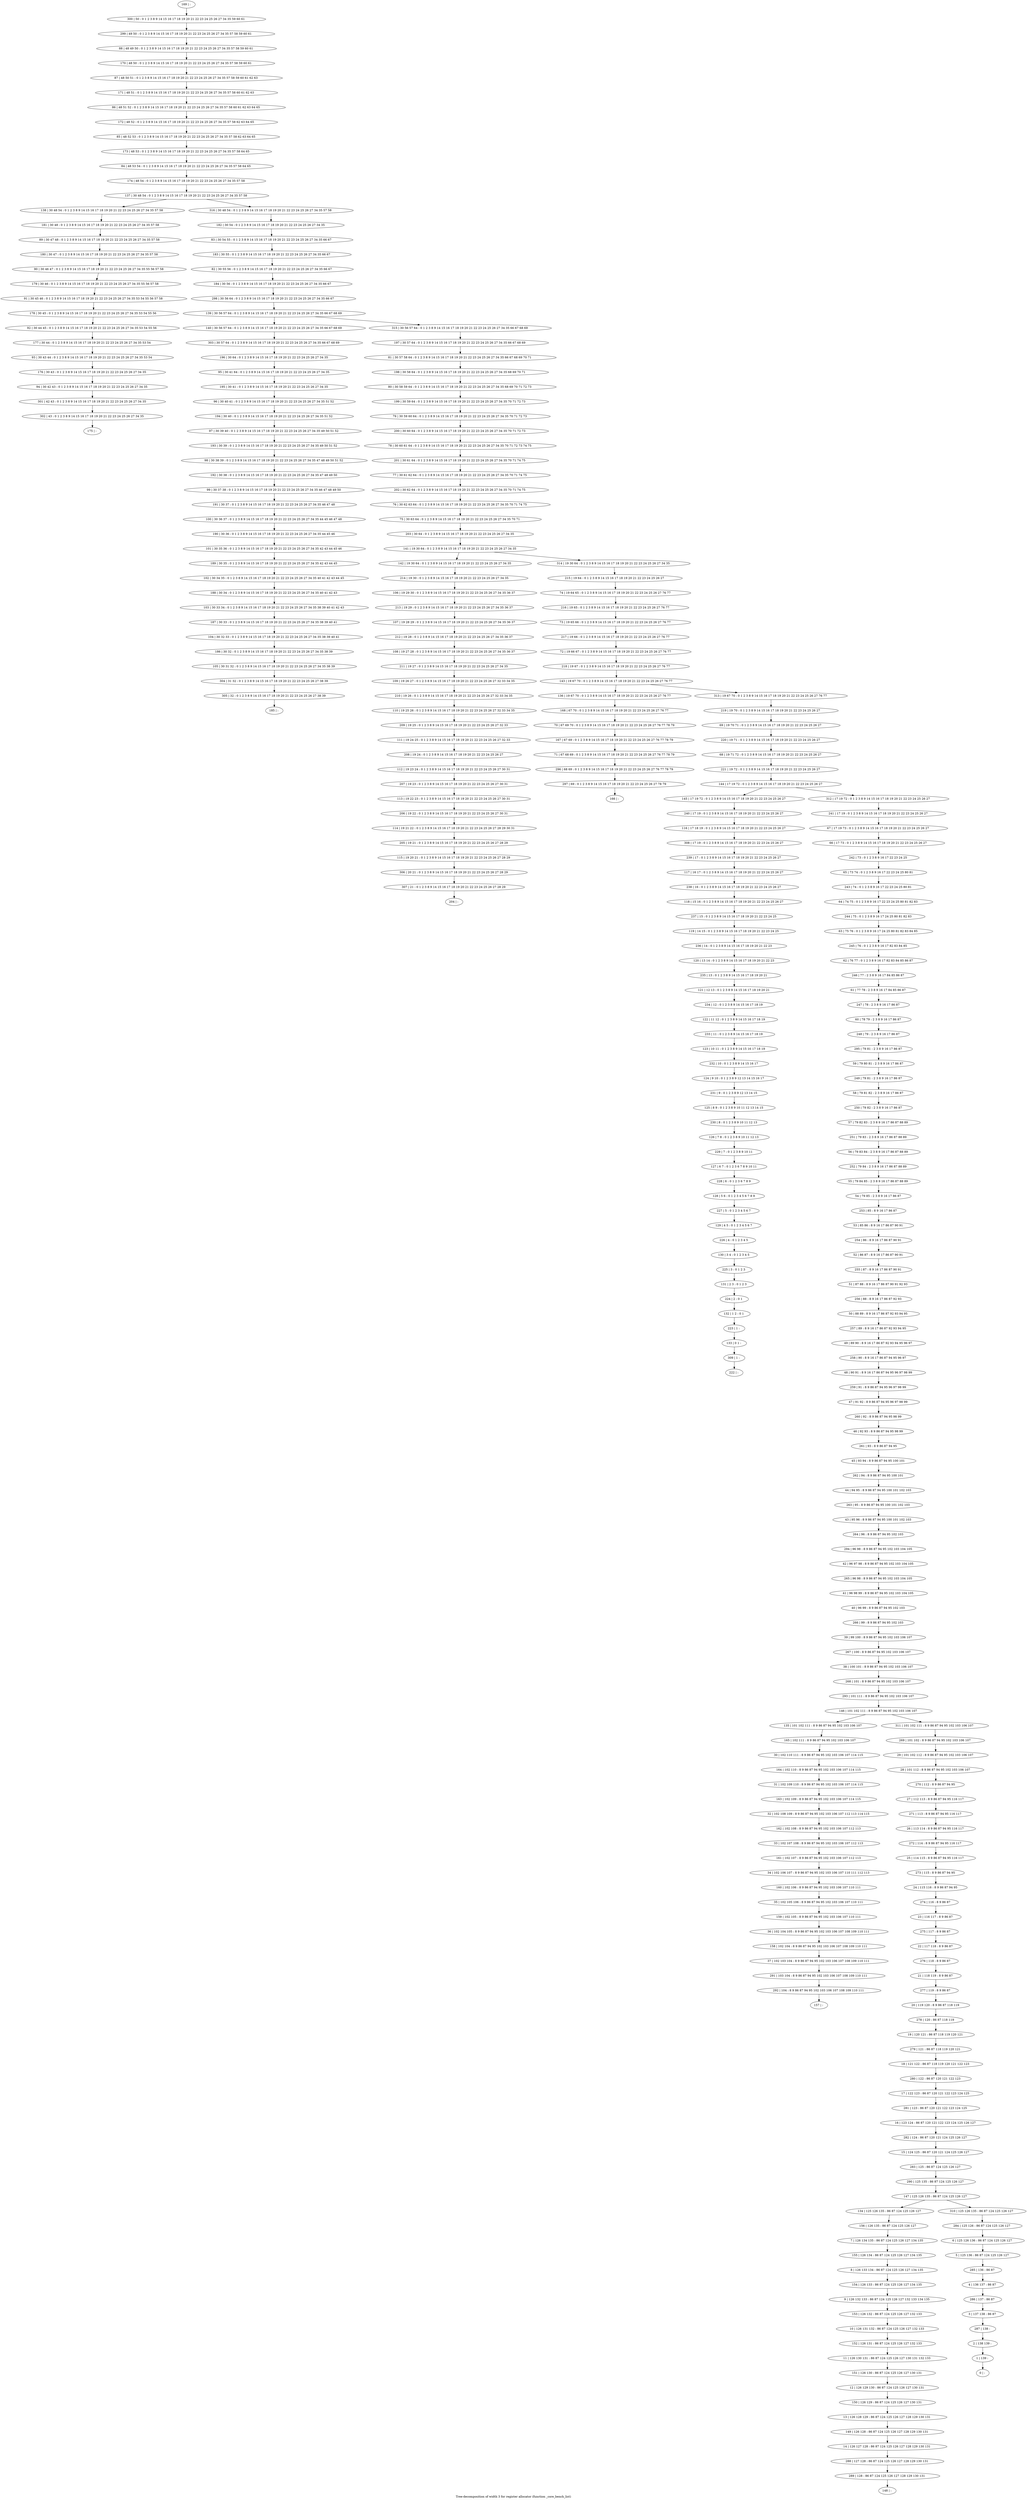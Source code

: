 digraph G {
graph [label="Tree-decomposition of width 3 for register allocator (function _core_bench_list)"]
0[label="0 | : "];
1[label="1 | 139 : "];
2[label="2 | 138 139 : "];
3[label="3 | 137 138 : 86 87 "];
4[label="4 | 136 137 : 86 87 "];
5[label="5 | 125 136 : 86 87 124 125 126 127 "];
6[label="6 | 125 126 136 : 86 87 124 125 126 127 "];
7[label="7 | 126 134 135 : 86 87 124 125 126 127 134 135 "];
8[label="8 | 126 133 134 : 86 87 124 125 126 127 134 135 "];
9[label="9 | 126 132 133 : 86 87 124 125 126 127 132 133 134 135 "];
10[label="10 | 126 131 132 : 86 87 124 125 126 127 132 133 "];
11[label="11 | 126 130 131 : 86 87 124 125 126 127 130 131 132 133 "];
12[label="12 | 126 129 130 : 86 87 124 125 126 127 130 131 "];
13[label="13 | 126 128 129 : 86 87 124 125 126 127 128 129 130 131 "];
14[label="14 | 126 127 128 : 86 87 124 125 126 127 128 129 130 131 "];
15[label="15 | 124 125 : 86 87 120 121 124 125 126 127 "];
16[label="16 | 123 124 : 86 87 120 121 122 123 124 125 126 127 "];
17[label="17 | 122 123 : 86 87 120 121 122 123 124 125 "];
18[label="18 | 121 122 : 86 87 118 119 120 121 122 123 "];
19[label="19 | 120 121 : 86 87 118 119 120 121 "];
20[label="20 | 119 120 : 8 9 86 87 118 119 "];
21[label="21 | 118 119 : 8 9 86 87 "];
22[label="22 | 117 118 : 8 9 86 87 "];
23[label="23 | 116 117 : 8 9 86 87 "];
24[label="24 | 115 116 : 8 9 86 87 94 95 "];
25[label="25 | 114 115 : 8 9 86 87 94 95 116 117 "];
26[label="26 | 113 114 : 8 9 86 87 94 95 116 117 "];
27[label="27 | 112 113 : 8 9 86 87 94 95 116 117 "];
28[label="28 | 101 112 : 8 9 86 87 94 95 102 103 106 107 "];
29[label="29 | 101 102 112 : 8 9 86 87 94 95 102 103 106 107 "];
30[label="30 | 102 110 111 : 8 9 86 87 94 95 102 103 106 107 114 115 "];
31[label="31 | 102 109 110 : 8 9 86 87 94 95 102 103 106 107 114 115 "];
32[label="32 | 102 108 109 : 8 9 86 87 94 95 102 103 106 107 112 113 114 115 "];
33[label="33 | 102 107 108 : 8 9 86 87 94 95 102 103 106 107 112 113 "];
34[label="34 | 102 106 107 : 8 9 86 87 94 95 102 103 106 107 110 111 112 113 "];
35[label="35 | 102 105 106 : 8 9 86 87 94 95 102 103 106 107 110 111 "];
36[label="36 | 102 104 105 : 8 9 86 87 94 95 102 103 106 107 108 109 110 111 "];
37[label="37 | 102 103 104 : 8 9 86 87 94 95 102 103 106 107 108 109 110 111 "];
38[label="38 | 100 101 : 8 9 86 87 94 95 102 103 106 107 "];
39[label="39 | 99 100 : 8 9 86 87 94 95 102 103 106 107 "];
40[label="40 | 96 99 : 8 9 86 87 94 95 102 103 "];
41[label="41 | 96 98 99 : 8 9 86 87 94 95 102 103 104 105 "];
42[label="42 | 96 97 98 : 8 9 86 87 94 95 102 103 104 105 "];
43[label="43 | 95 96 : 8 9 86 87 94 95 100 101 102 103 "];
44[label="44 | 94 95 : 8 9 86 87 94 95 100 101 102 103 "];
45[label="45 | 93 94 : 8 9 86 87 94 95 100 101 "];
46[label="46 | 92 93 : 8 9 86 87 94 95 98 99 "];
47[label="47 | 91 92 : 8 9 86 87 94 95 96 97 98 99 "];
48[label="48 | 90 91 : 8 9 16 17 86 87 94 95 96 97 98 99 "];
49[label="49 | 89 90 : 8 9 16 17 86 87 92 93 94 95 96 97 "];
50[label="50 | 88 89 : 8 9 16 17 86 87 92 93 94 95 "];
51[label="51 | 87 88 : 8 9 16 17 86 87 90 91 92 93 "];
52[label="52 | 86 87 : 8 9 16 17 86 87 90 91 "];
53[label="53 | 85 86 : 8 9 16 17 86 87 90 91 "];
54[label="54 | 79 85 : 2 3 8 9 16 17 86 87 "];
55[label="55 | 79 84 85 : 2 3 8 9 16 17 86 87 88 89 "];
56[label="56 | 79 83 84 : 2 3 8 9 16 17 86 87 88 89 "];
57[label="57 | 79 82 83 : 2 3 8 9 16 17 86 87 88 89 "];
58[label="58 | 79 81 82 : 2 3 8 9 16 17 86 87 "];
59[label="59 | 79 80 81 : 2 3 8 9 16 17 86 87 "];
60[label="60 | 78 79 : 2 3 8 9 16 17 86 87 "];
61[label="61 | 77 78 : 2 3 8 9 16 17 84 85 86 87 "];
62[label="62 | 76 77 : 0 1 2 3 8 9 16 17 82 83 84 85 86 87 "];
63[label="63 | 75 76 : 0 1 2 3 8 9 16 17 24 25 80 81 82 83 84 85 "];
64[label="64 | 74 75 : 0 1 2 3 8 9 16 17 22 23 24 25 80 81 82 83 "];
65[label="65 | 73 74 : 0 1 2 3 8 9 16 17 22 23 24 25 80 81 "];
66[label="66 | 17 73 : 0 1 2 3 8 9 14 15 16 17 18 19 20 21 22 23 24 25 26 27 "];
67[label="67 | 17 19 73 : 0 1 2 3 8 9 14 15 16 17 18 19 20 21 22 23 24 25 26 27 "];
68[label="68 | 19 71 72 : 0 1 2 3 8 9 14 15 16 17 18 19 20 21 22 23 24 25 26 27 "];
69[label="69 | 19 70 71 : 0 1 2 3 8 9 14 15 16 17 18 19 20 21 22 23 24 25 26 27 "];
70[label="70 | 67 69 70 : 0 1 2 3 8 9 14 15 16 17 18 19 20 21 22 23 24 25 26 27 76 77 78 79 "];
71[label="71 | 67 68 69 : 0 1 2 3 8 9 14 15 16 17 18 19 20 21 22 23 24 25 26 27 76 77 78 79 "];
72[label="72 | 19 66 67 : 0 1 2 3 8 9 14 15 16 17 18 19 20 21 22 23 24 25 26 27 76 77 "];
73[label="73 | 19 65 66 : 0 1 2 3 8 9 14 15 16 17 18 19 20 21 22 23 24 25 26 27 76 77 "];
74[label="74 | 19 64 65 : 0 1 2 3 8 9 14 15 16 17 18 19 20 21 22 23 24 25 26 27 76 77 "];
75[label="75 | 30 63 64 : 0 1 2 3 8 9 14 15 16 17 18 19 20 21 22 23 24 25 26 27 34 35 70 71 "];
76[label="76 | 30 62 63 64 : 0 1 2 3 8 9 14 15 16 17 18 19 20 21 22 23 24 25 26 27 34 35 70 71 74 75 "];
77[label="77 | 30 61 62 64 : 0 1 2 3 8 9 14 15 16 17 18 19 20 21 22 23 24 25 26 27 34 35 70 71 74 75 "];
78[label="78 | 30 60 61 64 : 0 1 2 3 8 9 14 15 16 17 18 19 20 21 22 23 24 25 26 27 34 35 70 71 72 73 74 75 "];
79[label="79 | 30 59 60 64 : 0 1 2 3 8 9 14 15 16 17 18 19 20 21 22 23 24 25 26 27 34 35 70 71 72 73 "];
80[label="80 | 30 58 59 64 : 0 1 2 3 8 9 14 15 16 17 18 19 20 21 22 23 24 25 26 27 34 35 68 69 70 71 72 73 "];
81[label="81 | 30 57 58 64 : 0 1 2 3 8 9 14 15 16 17 18 19 20 21 22 23 24 25 26 27 34 35 66 67 68 69 70 71 "];
82[label="82 | 30 55 56 : 0 1 2 3 8 9 14 15 16 17 18 19 20 21 22 23 24 25 26 27 34 35 66 67 "];
83[label="83 | 30 54 55 : 0 1 2 3 8 9 14 15 16 17 18 19 20 21 22 23 24 25 26 27 34 35 66 67 "];
84[label="84 | 48 53 54 : 0 1 2 3 8 9 14 15 16 17 18 19 20 21 22 23 24 25 26 27 34 35 57 58 64 65 "];
85[label="85 | 48 52 53 : 0 1 2 3 8 9 14 15 16 17 18 19 20 21 22 23 24 25 26 27 34 35 57 58 62 63 64 65 "];
86[label="86 | 48 51 52 : 0 1 2 3 8 9 14 15 16 17 18 19 20 21 22 23 24 25 26 27 34 35 57 58 60 61 62 63 64 65 "];
87[label="87 | 48 50 51 : 0 1 2 3 8 9 14 15 16 17 18 19 20 21 22 23 24 25 26 27 34 35 57 58 59 60 61 62 63 "];
88[label="88 | 48 49 50 : 0 1 2 3 8 9 14 15 16 17 18 19 20 21 22 23 24 25 26 27 34 35 57 58 59 60 61 "];
89[label="89 | 30 47 48 : 0 1 2 3 8 9 14 15 16 17 18 19 20 21 22 23 24 25 26 27 34 35 57 58 "];
90[label="90 | 30 46 47 : 0 1 2 3 8 9 14 15 16 17 18 19 20 21 22 23 24 25 26 27 34 35 55 56 57 58 "];
91[label="91 | 30 45 46 : 0 1 2 3 8 9 14 15 16 17 18 19 20 21 22 23 24 25 26 27 34 35 53 54 55 56 57 58 "];
92[label="92 | 30 44 45 : 0 1 2 3 8 9 14 15 16 17 18 19 20 21 22 23 24 25 26 27 34 35 53 54 55 56 "];
93[label="93 | 30 43 44 : 0 1 2 3 8 9 14 15 16 17 18 19 20 21 22 23 24 25 26 27 34 35 53 54 "];
94[label="94 | 30 42 43 : 0 1 2 3 8 9 14 15 16 17 18 19 20 21 22 23 24 25 26 27 34 35 "];
95[label="95 | 30 41 64 : 0 1 2 3 8 9 14 15 16 17 18 19 20 21 22 23 24 25 26 27 34 35 "];
96[label="96 | 30 40 41 : 0 1 2 3 8 9 14 15 16 17 18 19 20 21 22 23 24 25 26 27 34 35 51 52 "];
97[label="97 | 30 39 40 : 0 1 2 3 8 9 14 15 16 17 18 19 20 21 22 23 24 25 26 27 34 35 49 50 51 52 "];
98[label="98 | 30 38 39 : 0 1 2 3 8 9 14 15 16 17 18 19 20 21 22 23 24 25 26 27 34 35 47 48 49 50 51 52 "];
99[label="99 | 30 37 38 : 0 1 2 3 8 9 14 15 16 17 18 19 20 21 22 23 24 25 26 27 34 35 46 47 48 49 50 "];
100[label="100 | 30 36 37 : 0 1 2 3 8 9 14 15 16 17 18 19 20 21 22 23 24 25 26 27 34 35 44 45 46 47 48 "];
101[label="101 | 30 35 36 : 0 1 2 3 8 9 14 15 16 17 18 19 20 21 22 23 24 25 26 27 34 35 42 43 44 45 46 "];
102[label="102 | 30 34 35 : 0 1 2 3 8 9 14 15 16 17 18 19 20 21 22 23 24 25 26 27 34 35 40 41 42 43 44 45 "];
103[label="103 | 30 33 34 : 0 1 2 3 8 9 14 15 16 17 18 19 20 21 22 23 24 25 26 27 34 35 38 39 40 41 42 43 "];
104[label="104 | 30 32 33 : 0 1 2 3 8 9 14 15 16 17 18 19 20 21 22 23 24 25 26 27 34 35 38 39 40 41 "];
105[label="105 | 30 31 32 : 0 1 2 3 8 9 14 15 16 17 18 19 20 21 22 23 24 25 26 27 34 35 38 39 "];
106[label="106 | 19 29 30 : 0 1 2 3 8 9 14 15 16 17 18 19 20 21 22 23 24 25 26 27 34 35 36 37 "];
107[label="107 | 19 28 29 : 0 1 2 3 8 9 14 15 16 17 18 19 20 21 22 23 24 25 26 27 34 35 36 37 "];
108[label="108 | 19 27 28 : 0 1 2 3 8 9 14 15 16 17 18 19 20 21 22 23 24 25 26 27 34 35 36 37 "];
109[label="109 | 19 26 27 : 0 1 2 3 8 9 14 15 16 17 18 19 20 21 22 23 24 25 26 27 32 33 34 35 "];
110[label="110 | 19 25 26 : 0 1 2 3 8 9 14 15 16 17 18 19 20 21 22 23 24 25 26 27 32 33 34 35 "];
111[label="111 | 19 24 25 : 0 1 2 3 8 9 14 15 16 17 18 19 20 21 22 23 24 25 26 27 32 33 "];
112[label="112 | 19 23 24 : 0 1 2 3 8 9 14 15 16 17 18 19 20 21 22 23 24 25 26 27 30 31 "];
113[label="113 | 19 22 23 : 0 1 2 3 8 9 14 15 16 17 18 19 20 21 22 23 24 25 26 27 30 31 "];
114[label="114 | 19 21 22 : 0 1 2 3 8 9 14 15 16 17 18 19 20 21 22 23 24 25 26 27 28 29 30 31 "];
115[label="115 | 19 20 21 : 0 1 2 3 8 9 14 15 16 17 18 19 20 21 22 23 24 25 26 27 28 29 "];
116[label="116 | 17 18 19 : 0 1 2 3 8 9 14 15 16 17 18 19 20 21 22 23 24 25 26 27 "];
117[label="117 | 16 17 : 0 1 2 3 8 9 14 15 16 17 18 19 20 21 22 23 24 25 26 27 "];
118[label="118 | 15 16 : 0 1 2 3 8 9 14 15 16 17 18 19 20 21 22 23 24 25 26 27 "];
119[label="119 | 14 15 : 0 1 2 3 8 9 14 15 16 17 18 19 20 21 22 23 24 25 "];
120[label="120 | 13 14 : 0 1 2 3 8 9 14 15 16 17 18 19 20 21 22 23 "];
121[label="121 | 12 13 : 0 1 2 3 8 9 14 15 16 17 18 19 20 21 "];
122[label="122 | 11 12 : 0 1 2 3 8 9 14 15 16 17 18 19 "];
123[label="123 | 10 11 : 0 1 2 3 8 9 14 15 16 17 18 19 "];
124[label="124 | 9 10 : 0 1 2 3 8 9 12 13 14 15 16 17 "];
125[label="125 | 8 9 : 0 1 2 3 8 9 10 11 12 13 14 15 "];
126[label="126 | 7 8 : 0 1 2 3 8 9 10 11 12 13 "];
127[label="127 | 6 7 : 0 1 2 3 6 7 8 9 10 11 "];
128[label="128 | 5 6 : 0 1 2 3 4 5 6 7 8 9 "];
129[label="129 | 4 5 : 0 1 2 3 4 5 6 7 "];
130[label="130 | 3 4 : 0 1 2 3 4 5 "];
131[label="131 | 2 3 : 0 1 2 3 "];
132[label="132 | 1 2 : 0 1 "];
133[label="133 | 0 1 : "];
134[label="134 | 125 126 135 : 86 87 124 125 126 127 "];
135[label="135 | 101 102 111 : 8 9 86 87 94 95 102 103 106 107 "];
136[label="136 | 19 67 70 : 0 1 2 3 8 9 14 15 16 17 18 19 20 21 22 23 24 25 26 27 76 77 "];
137[label="137 | 30 48 54 : 0 1 2 3 8 9 14 15 16 17 18 19 20 21 22 23 24 25 26 27 34 35 57 58 "];
138[label="138 | 30 48 54 : 0 1 2 3 8 9 14 15 16 17 18 19 20 21 22 23 24 25 26 27 34 35 57 58 "];
139[label="139 | 30 56 57 64 : 0 1 2 3 8 9 14 15 16 17 18 19 20 21 22 23 24 25 26 27 34 35 66 67 68 69 "];
140[label="140 | 30 56 57 64 : 0 1 2 3 8 9 14 15 16 17 18 19 20 21 22 23 24 25 26 27 34 35 66 67 68 69 "];
141[label="141 | 19 30 64 : 0 1 2 3 8 9 14 15 16 17 18 19 20 21 22 23 24 25 26 27 34 35 "];
142[label="142 | 19 30 64 : 0 1 2 3 8 9 14 15 16 17 18 19 20 21 22 23 24 25 26 27 34 35 "];
143[label="143 | 19 67 70 : 0 1 2 3 8 9 14 15 16 17 18 19 20 21 22 23 24 25 26 27 76 77 "];
144[label="144 | 17 19 72 : 0 1 2 3 8 9 14 15 16 17 18 19 20 21 22 23 24 25 26 27 "];
145[label="145 | 17 19 72 : 0 1 2 3 8 9 14 15 16 17 18 19 20 21 22 23 24 25 26 27 "];
146[label="146 | 101 102 111 : 8 9 86 87 94 95 102 103 106 107 "];
147[label="147 | 125 126 135 : 86 87 124 125 126 127 "];
148[label="148 | : "];
149[label="149 | 126 128 : 86 87 124 125 126 127 128 129 130 131 "];
150[label="150 | 126 129 : 86 87 124 125 126 127 130 131 "];
151[label="151 | 126 130 : 86 87 124 125 126 127 130 131 "];
152[label="152 | 126 131 : 86 87 124 125 126 127 132 133 "];
153[label="153 | 126 132 : 86 87 124 125 126 127 132 133 "];
154[label="154 | 126 133 : 86 87 124 125 126 127 134 135 "];
155[label="155 | 126 134 : 86 87 124 125 126 127 134 135 "];
156[label="156 | 126 135 : 86 87 124 125 126 127 "];
157[label="157 | : "];
158[label="158 | 102 104 : 8 9 86 87 94 95 102 103 106 107 108 109 110 111 "];
159[label="159 | 102 105 : 8 9 86 87 94 95 102 103 106 107 110 111 "];
160[label="160 | 102 106 : 8 9 86 87 94 95 102 103 106 107 110 111 "];
161[label="161 | 102 107 : 8 9 86 87 94 95 102 103 106 107 112 113 "];
162[label="162 | 102 108 : 8 9 86 87 94 95 102 103 106 107 112 113 "];
163[label="163 | 102 109 : 8 9 86 87 94 95 102 103 106 107 114 115 "];
164[label="164 | 102 110 : 8 9 86 87 94 95 102 103 106 107 114 115 "];
165[label="165 | 102 111 : 8 9 86 87 94 95 102 103 106 107 "];
166[label="166 | : "];
167[label="167 | 67 69 : 0 1 2 3 8 9 14 15 16 17 18 19 20 21 22 23 24 25 26 27 76 77 78 79 "];
168[label="168 | 67 70 : 0 1 2 3 8 9 14 15 16 17 18 19 20 21 22 23 24 25 26 27 76 77 "];
169[label="169 | : "];
170[label="170 | 48 50 : 0 1 2 3 8 9 14 15 16 17 18 19 20 21 22 23 24 25 26 27 34 35 57 58 59 60 61 "];
171[label="171 | 48 51 : 0 1 2 3 8 9 14 15 16 17 18 19 20 21 22 23 24 25 26 27 34 35 57 58 60 61 62 63 "];
172[label="172 | 48 52 : 0 1 2 3 8 9 14 15 16 17 18 19 20 21 22 23 24 25 26 27 34 35 57 58 62 63 64 65 "];
173[label="173 | 48 53 : 0 1 2 3 8 9 14 15 16 17 18 19 20 21 22 23 24 25 26 27 34 35 57 58 64 65 "];
174[label="174 | 48 54 : 0 1 2 3 8 9 14 15 16 17 18 19 20 21 22 23 24 25 26 27 34 35 57 58 "];
175[label="175 | : "];
176[label="176 | 30 43 : 0 1 2 3 8 9 14 15 16 17 18 19 20 21 22 23 24 25 26 27 34 35 "];
177[label="177 | 30 44 : 0 1 2 3 8 9 14 15 16 17 18 19 20 21 22 23 24 25 26 27 34 35 53 54 "];
178[label="178 | 30 45 : 0 1 2 3 8 9 14 15 16 17 18 19 20 21 22 23 24 25 26 27 34 35 53 54 55 56 "];
179[label="179 | 30 46 : 0 1 2 3 8 9 14 15 16 17 18 19 20 21 22 23 24 25 26 27 34 35 55 56 57 58 "];
180[label="180 | 30 47 : 0 1 2 3 8 9 14 15 16 17 18 19 20 21 22 23 24 25 26 27 34 35 57 58 "];
181[label="181 | 30 48 : 0 1 2 3 8 9 14 15 16 17 18 19 20 21 22 23 24 25 26 27 34 35 57 58 "];
182[label="182 | 30 54 : 0 1 2 3 8 9 14 15 16 17 18 19 20 21 22 23 24 25 26 27 34 35 "];
183[label="183 | 30 55 : 0 1 2 3 8 9 14 15 16 17 18 19 20 21 22 23 24 25 26 27 34 35 66 67 "];
184[label="184 | 30 56 : 0 1 2 3 8 9 14 15 16 17 18 19 20 21 22 23 24 25 26 27 34 35 66 67 "];
185[label="185 | : "];
186[label="186 | 30 32 : 0 1 2 3 8 9 14 15 16 17 18 19 20 21 22 23 24 25 26 27 34 35 38 39 "];
187[label="187 | 30 33 : 0 1 2 3 8 9 14 15 16 17 18 19 20 21 22 23 24 25 26 27 34 35 38 39 40 41 "];
188[label="188 | 30 34 : 0 1 2 3 8 9 14 15 16 17 18 19 20 21 22 23 24 25 26 27 34 35 40 41 42 43 "];
189[label="189 | 30 35 : 0 1 2 3 8 9 14 15 16 17 18 19 20 21 22 23 24 25 26 27 34 35 42 43 44 45 "];
190[label="190 | 30 36 : 0 1 2 3 8 9 14 15 16 17 18 19 20 21 22 23 24 25 26 27 34 35 44 45 46 "];
191[label="191 | 30 37 : 0 1 2 3 8 9 14 15 16 17 18 19 20 21 22 23 24 25 26 27 34 35 46 47 48 "];
192[label="192 | 30 38 : 0 1 2 3 8 9 14 15 16 17 18 19 20 21 22 23 24 25 26 27 34 35 47 48 49 50 "];
193[label="193 | 30 39 : 0 1 2 3 8 9 14 15 16 17 18 19 20 21 22 23 24 25 26 27 34 35 49 50 51 52 "];
194[label="194 | 30 40 : 0 1 2 3 8 9 14 15 16 17 18 19 20 21 22 23 24 25 26 27 34 35 51 52 "];
195[label="195 | 30 41 : 0 1 2 3 8 9 14 15 16 17 18 19 20 21 22 23 24 25 26 27 34 35 "];
196[label="196 | 30 64 : 0 1 2 3 8 9 14 15 16 17 18 19 20 21 22 23 24 25 26 27 34 35 "];
197[label="197 | 30 57 64 : 0 1 2 3 8 9 14 15 16 17 18 19 20 21 22 23 24 25 26 27 34 35 66 67 68 69 "];
198[label="198 | 30 58 64 : 0 1 2 3 8 9 14 15 16 17 18 19 20 21 22 23 24 25 26 27 34 35 68 69 70 71 "];
199[label="199 | 30 59 64 : 0 1 2 3 8 9 14 15 16 17 18 19 20 21 22 23 24 25 26 27 34 35 70 71 72 73 "];
200[label="200 | 30 60 64 : 0 1 2 3 8 9 14 15 16 17 18 19 20 21 22 23 24 25 26 27 34 35 70 71 72 73 "];
201[label="201 | 30 61 64 : 0 1 2 3 8 9 14 15 16 17 18 19 20 21 22 23 24 25 26 27 34 35 70 71 74 75 "];
202[label="202 | 30 62 64 : 0 1 2 3 8 9 14 15 16 17 18 19 20 21 22 23 24 25 26 27 34 35 70 71 74 75 "];
203[label="203 | 30 64 : 0 1 2 3 8 9 14 15 16 17 18 19 20 21 22 23 24 25 26 27 34 35 "];
204[label="204 | : "];
205[label="205 | 19 21 : 0 1 2 3 8 9 14 15 16 17 18 19 20 21 22 23 24 25 26 27 28 29 "];
206[label="206 | 19 22 : 0 1 2 3 8 9 14 15 16 17 18 19 20 21 22 23 24 25 26 27 30 31 "];
207[label="207 | 19 23 : 0 1 2 3 8 9 14 15 16 17 18 19 20 21 22 23 24 25 26 27 30 31 "];
208[label="208 | 19 24 : 0 1 2 3 8 9 14 15 16 17 18 19 20 21 22 23 24 25 26 27 "];
209[label="209 | 19 25 : 0 1 2 3 8 9 14 15 16 17 18 19 20 21 22 23 24 25 26 27 32 33 "];
210[label="210 | 19 26 : 0 1 2 3 8 9 14 15 16 17 18 19 20 21 22 23 24 25 26 27 32 33 34 35 "];
211[label="211 | 19 27 : 0 1 2 3 8 9 14 15 16 17 18 19 20 21 22 23 24 25 26 27 34 35 "];
212[label="212 | 19 28 : 0 1 2 3 8 9 14 15 16 17 18 19 20 21 22 23 24 25 26 27 34 35 36 37 "];
213[label="213 | 19 29 : 0 1 2 3 8 9 14 15 16 17 18 19 20 21 22 23 24 25 26 27 34 35 36 37 "];
214[label="214 | 19 30 : 0 1 2 3 8 9 14 15 16 17 18 19 20 21 22 23 24 25 26 27 34 35 "];
215[label="215 | 19 64 : 0 1 2 3 8 9 14 15 16 17 18 19 20 21 22 23 24 25 26 27 "];
216[label="216 | 19 65 : 0 1 2 3 8 9 14 15 16 17 18 19 20 21 22 23 24 25 26 27 76 77 "];
217[label="217 | 19 66 : 0 1 2 3 8 9 14 15 16 17 18 19 20 21 22 23 24 25 26 27 76 77 "];
218[label="218 | 19 67 : 0 1 2 3 8 9 14 15 16 17 18 19 20 21 22 23 24 25 26 27 76 77 "];
219[label="219 | 19 70 : 0 1 2 3 8 9 14 15 16 17 18 19 20 21 22 23 24 25 26 27 "];
220[label="220 | 19 71 : 0 1 2 3 8 9 14 15 16 17 18 19 20 21 22 23 24 25 26 27 "];
221[label="221 | 19 72 : 0 1 2 3 8 9 14 15 16 17 18 19 20 21 22 23 24 25 26 27 "];
222[label="222 | : "];
223[label="223 | 1 : "];
224[label="224 | 2 : 0 1 "];
225[label="225 | 3 : 0 1 2 3 "];
226[label="226 | 4 : 0 1 2 3 4 5 "];
227[label="227 | 5 : 0 1 2 3 4 5 6 7 "];
228[label="228 | 6 : 0 1 2 3 6 7 8 9 "];
229[label="229 | 7 : 0 1 2 3 8 9 10 11 "];
230[label="230 | 8 : 0 1 2 3 8 9 10 11 12 13 "];
231[label="231 | 9 : 0 1 2 3 8 9 12 13 14 15 "];
232[label="232 | 10 : 0 1 2 3 8 9 14 15 16 17 "];
233[label="233 | 11 : 0 1 2 3 8 9 14 15 16 17 18 19 "];
234[label="234 | 12 : 0 1 2 3 8 9 14 15 16 17 18 19 "];
235[label="235 | 13 : 0 1 2 3 8 9 14 15 16 17 18 19 20 21 "];
236[label="236 | 14 : 0 1 2 3 8 9 14 15 16 17 18 19 20 21 22 23 "];
237[label="237 | 15 : 0 1 2 3 8 9 14 15 16 17 18 19 20 21 22 23 24 25 "];
238[label="238 | 16 : 0 1 2 3 8 9 14 15 16 17 18 19 20 21 22 23 24 25 26 27 "];
239[label="239 | 17 : 0 1 2 3 8 9 14 15 16 17 18 19 20 21 22 23 24 25 26 27 "];
240[label="240 | 17 19 : 0 1 2 3 8 9 14 15 16 17 18 19 20 21 22 23 24 25 26 27 "];
241[label="241 | 17 19 : 0 1 2 3 8 9 14 15 16 17 18 19 20 21 22 23 24 25 26 27 "];
242[label="242 | 73 : 0 1 2 3 8 9 16 17 22 23 24 25 "];
243[label="243 | 74 : 0 1 2 3 8 9 16 17 22 23 24 25 80 81 "];
244[label="244 | 75 : 0 1 2 3 8 9 16 17 24 25 80 81 82 83 "];
245[label="245 | 76 : 0 1 2 3 8 9 16 17 82 83 84 85 "];
246[label="246 | 77 : 2 3 8 9 16 17 84 85 86 87 "];
247[label="247 | 78 : 2 3 8 9 16 17 86 87 "];
248[label="248 | 79 : 2 3 8 9 16 17 86 87 "];
249[label="249 | 79 81 : 2 3 8 9 16 17 86 87 "];
250[label="250 | 79 82 : 2 3 8 9 16 17 86 87 "];
251[label="251 | 79 83 : 2 3 8 9 16 17 86 87 88 89 "];
252[label="252 | 79 84 : 2 3 8 9 16 17 86 87 88 89 "];
253[label="253 | 85 : 8 9 16 17 86 87 "];
254[label="254 | 86 : 8 9 16 17 86 87 90 91 "];
255[label="255 | 87 : 8 9 16 17 86 87 90 91 "];
256[label="256 | 88 : 8 9 16 17 86 87 92 93 "];
257[label="257 | 89 : 8 9 16 17 86 87 92 93 94 95 "];
258[label="258 | 90 : 8 9 16 17 86 87 94 95 96 97 "];
259[label="259 | 91 : 8 9 86 87 94 95 96 97 98 99 "];
260[label="260 | 92 : 8 9 86 87 94 95 98 99 "];
261[label="261 | 93 : 8 9 86 87 94 95 "];
262[label="262 | 94 : 8 9 86 87 94 95 100 101 "];
263[label="263 | 95 : 8 9 86 87 94 95 100 101 102 103 "];
264[label="264 | 96 : 8 9 86 87 94 95 102 103 "];
265[label="265 | 96 98 : 8 9 86 87 94 95 102 103 104 105 "];
266[label="266 | 99 : 8 9 86 87 94 95 102 103 "];
267[label="267 | 100 : 8 9 86 87 94 95 102 103 106 107 "];
268[label="268 | 101 : 8 9 86 87 94 95 102 103 106 107 "];
269[label="269 | 101 102 : 8 9 86 87 94 95 102 103 106 107 "];
270[label="270 | 112 : 8 9 86 87 94 95 "];
271[label="271 | 113 : 8 9 86 87 94 95 116 117 "];
272[label="272 | 114 : 8 9 86 87 94 95 116 117 "];
273[label="273 | 115 : 8 9 86 87 94 95 "];
274[label="274 | 116 : 8 9 86 87 "];
275[label="275 | 117 : 8 9 86 87 "];
276[label="276 | 118 : 8 9 86 87 "];
277[label="277 | 119 : 8 9 86 87 "];
278[label="278 | 120 : 86 87 118 119 "];
279[label="279 | 121 : 86 87 118 119 120 121 "];
280[label="280 | 122 : 86 87 120 121 122 123 "];
281[label="281 | 123 : 86 87 120 121 122 123 124 125 "];
282[label="282 | 124 : 86 87 120 121 124 125 126 127 "];
283[label="283 | 125 : 86 87 124 125 126 127 "];
284[label="284 | 125 126 : 86 87 124 125 126 127 "];
285[label="285 | 136 : 86 87 "];
286[label="286 | 137 : 86 87 "];
287[label="287 | 138 : "];
288[label="288 | 127 128 : 86 87 124 125 126 127 128 129 130 131 "];
289[label="289 | 128 : 86 87 124 125 126 127 128 129 130 131 "];
290[label="290 | 125 135 : 86 87 124 125 126 127 "];
291[label="291 | 103 104 : 8 9 86 87 94 95 102 103 106 107 108 109 110 111 "];
292[label="292 | 104 : 8 9 86 87 94 95 102 103 106 107 108 109 110 111 "];
293[label="293 | 101 111 : 8 9 86 87 94 95 102 103 106 107 "];
294[label="294 | 96 98 : 8 9 86 87 94 95 102 103 104 105 "];
295[label="295 | 79 81 : 2 3 8 9 16 17 86 87 "];
296[label="296 | 68 69 : 0 1 2 3 8 9 14 15 16 17 18 19 20 21 22 23 24 25 26 27 76 77 78 79 "];
297[label="297 | 69 : 0 1 2 3 8 9 14 15 16 17 18 19 20 21 22 23 24 25 26 27 78 79 "];
298[label="298 | 30 56 64 : 0 1 2 3 8 9 14 15 16 17 18 19 20 21 22 23 24 25 26 27 34 35 66 67 "];
299[label="299 | 49 50 : 0 1 2 3 8 9 14 15 16 17 18 19 20 21 22 23 24 25 26 27 34 35 57 58 59 60 61 "];
300[label="300 | 50 : 0 1 2 3 8 9 14 15 16 17 18 19 20 21 22 23 24 25 26 27 34 35 59 60 61 "];
301[label="301 | 42 43 : 0 1 2 3 8 9 14 15 16 17 18 19 20 21 22 23 24 25 26 27 34 35 "];
302[label="302 | 43 : 0 1 2 3 8 9 14 15 16 17 18 19 20 21 22 23 24 25 26 27 34 35 "];
303[label="303 | 30 57 64 : 0 1 2 3 8 9 14 15 16 17 18 19 20 21 22 23 24 25 26 27 34 35 66 67 68 69 "];
304[label="304 | 31 32 : 0 1 2 3 8 9 14 15 16 17 18 19 20 21 22 23 24 25 26 27 38 39 "];
305[label="305 | 32 : 0 1 2 3 8 9 14 15 16 17 18 19 20 21 22 23 24 25 26 27 38 39 "];
306[label="306 | 20 21 : 0 1 2 3 8 9 14 15 16 17 18 19 20 21 22 23 24 25 26 27 28 29 "];
307[label="307 | 21 : 0 1 2 3 8 9 14 15 16 17 18 19 20 21 22 23 24 25 26 27 28 29 "];
308[label="308 | 17 19 : 0 1 2 3 8 9 14 15 16 17 18 19 20 21 22 23 24 25 26 27 "];
309[label="309 | 1 : "];
310[label="310 | 125 126 135 : 86 87 124 125 126 127 "];
311[label="311 | 101 102 111 : 8 9 86 87 94 95 102 103 106 107 "];
312[label="312 | 17 19 72 : 0 1 2 3 8 9 14 15 16 17 18 19 20 21 22 23 24 25 26 27 "];
313[label="313 | 19 67 70 : 0 1 2 3 8 9 14 15 16 17 18 19 20 21 22 23 24 25 26 27 76 77 "];
314[label="314 | 19 30 64 : 0 1 2 3 8 9 14 15 16 17 18 19 20 21 22 23 24 25 26 27 34 35 "];
315[label="315 | 30 56 57 64 : 0 1 2 3 8 9 14 15 16 17 18 19 20 21 22 23 24 25 26 27 34 35 66 67 68 69 "];
316[label="316 | 30 48 54 : 0 1 2 3 8 9 14 15 16 17 18 19 20 21 22 23 24 25 26 27 34 35 57 58 "];
149->14 ;
13->149 ;
150->13 ;
12->150 ;
151->12 ;
11->151 ;
152->11 ;
10->152 ;
153->10 ;
9->153 ;
154->9 ;
8->154 ;
155->8 ;
7->155 ;
156->7 ;
134->156 ;
158->37 ;
36->158 ;
159->36 ;
35->159 ;
160->35 ;
34->160 ;
161->34 ;
33->161 ;
162->33 ;
32->162 ;
163->32 ;
31->163 ;
164->31 ;
30->164 ;
165->30 ;
135->165 ;
167->71 ;
70->167 ;
168->70 ;
136->168 ;
176->94 ;
93->176 ;
177->93 ;
92->177 ;
178->92 ;
91->178 ;
179->91 ;
90->179 ;
180->90 ;
89->180 ;
181->89 ;
138->181 ;
186->105 ;
104->186 ;
187->104 ;
103->187 ;
188->103 ;
102->188 ;
189->102 ;
101->189 ;
190->101 ;
100->190 ;
191->100 ;
99->191 ;
192->99 ;
98->192 ;
193->98 ;
97->193 ;
194->97 ;
96->194 ;
195->96 ;
95->195 ;
196->95 ;
205->115 ;
114->205 ;
206->114 ;
113->206 ;
207->113 ;
112->207 ;
208->112 ;
111->208 ;
209->111 ;
110->209 ;
210->110 ;
109->210 ;
211->109 ;
108->211 ;
212->108 ;
107->212 ;
213->107 ;
106->213 ;
214->106 ;
142->214 ;
223->133 ;
132->223 ;
224->132 ;
131->224 ;
225->131 ;
130->225 ;
226->130 ;
129->226 ;
227->129 ;
128->227 ;
228->128 ;
127->228 ;
229->127 ;
126->229 ;
230->126 ;
125->230 ;
231->125 ;
124->231 ;
232->124 ;
123->232 ;
233->123 ;
122->233 ;
234->122 ;
121->234 ;
235->121 ;
120->235 ;
236->120 ;
119->236 ;
237->119 ;
118->237 ;
238->118 ;
117->238 ;
239->117 ;
240->116 ;
145->240 ;
14->288 ;
289->148 ;
288->289 ;
37->291 ;
292->157 ;
291->292 ;
71->296 ;
297->166 ;
296->297 ;
94->301 ;
302->175 ;
301->302 ;
303->196 ;
140->303 ;
105->304 ;
305->185 ;
304->305 ;
115->306 ;
307->204 ;
306->307 ;
308->239 ;
116->308 ;
309->222 ;
133->309 ;
169->300 ;
300->299 ;
299->88 ;
88->170 ;
170->87 ;
87->171 ;
171->86 ;
86->172 ;
172->85 ;
85->173 ;
173->84 ;
84->174 ;
174->137 ;
182->83 ;
83->183 ;
183->82 ;
82->184 ;
184->298 ;
298->139 ;
197->81 ;
81->198 ;
198->80 ;
80->199 ;
199->79 ;
79->200 ;
200->78 ;
78->201 ;
201->77 ;
77->202 ;
202->76 ;
76->75 ;
75->203 ;
203->141 ;
215->74 ;
74->216 ;
216->73 ;
73->217 ;
217->72 ;
72->218 ;
218->143 ;
219->69 ;
69->220 ;
220->68 ;
68->221 ;
221->144 ;
241->67 ;
67->66 ;
66->242 ;
242->65 ;
65->243 ;
243->64 ;
64->244 ;
244->63 ;
63->245 ;
245->62 ;
62->246 ;
246->61 ;
61->247 ;
247->60 ;
60->248 ;
248->295 ;
295->59 ;
59->249 ;
249->58 ;
58->250 ;
250->57 ;
57->251 ;
251->56 ;
56->252 ;
252->55 ;
55->54 ;
54->253 ;
253->53 ;
53->254 ;
254->52 ;
52->255 ;
255->51 ;
51->256 ;
256->50 ;
50->257 ;
257->49 ;
49->258 ;
258->48 ;
48->259 ;
259->47 ;
47->260 ;
260->46 ;
46->261 ;
261->45 ;
45->262 ;
262->44 ;
44->263 ;
263->43 ;
43->264 ;
264->294 ;
294->42 ;
42->265 ;
265->41 ;
41->40 ;
40->266 ;
266->39 ;
39->267 ;
267->38 ;
38->268 ;
268->293 ;
293->146 ;
269->29 ;
29->28 ;
28->270 ;
270->27 ;
27->271 ;
271->26 ;
26->272 ;
272->25 ;
25->273 ;
273->24 ;
24->274 ;
274->23 ;
23->275 ;
275->22 ;
22->276 ;
276->21 ;
21->277 ;
277->20 ;
20->278 ;
278->19 ;
19->279 ;
279->18 ;
18->280 ;
280->17 ;
17->281 ;
281->16 ;
16->282 ;
282->15 ;
15->283 ;
283->290 ;
290->147 ;
284->6 ;
6->5 ;
5->285 ;
285->4 ;
4->286 ;
286->3 ;
3->287 ;
287->2 ;
2->1 ;
1->0 ;
310->284 ;
311->269 ;
312->241 ;
313->219 ;
314->215 ;
315->197 ;
316->182 ;
147->134 ;
147->310 ;
146->135 ;
146->311 ;
144->145 ;
144->312 ;
143->136 ;
143->313 ;
141->142 ;
141->314 ;
139->140 ;
139->315 ;
137->138 ;
137->316 ;
}
